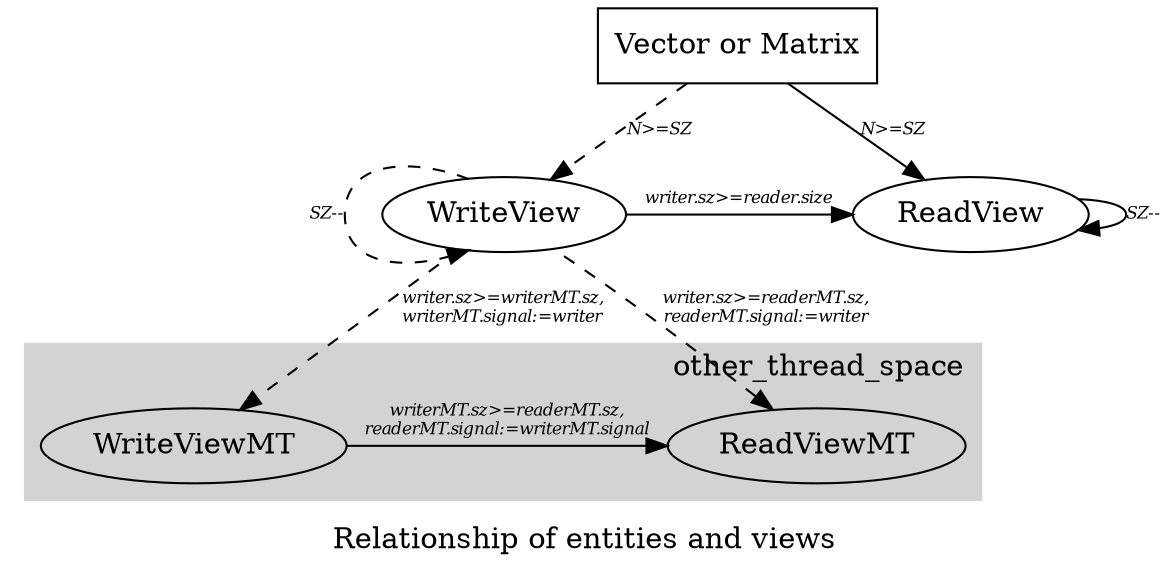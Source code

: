 digraph G_VIEWS {

	edge [fontsize=8, fontname="Times-Italic"]
	label="Relationship of entities and views"

        Entity[label="Vector or Matrix",
	       shape=box];
	
	{
		node [shape=ellipse]
		rank=same
		ReadView;
		WriteView;
	}
	Entity -> ReadView[label="N>=SZ"];
	Entity -> WriteView [label="N>=SZ", style=dashed];

	ReadView -> ReadView[label="SZ--"];
	WriteView : nw-> WriteView : sw[label="SZ--", style=dashed];
	WriteView -> ReadView[label="writer.sz>=reader.size"]

	subgraph cluster0 {
		label="other_thread_space"
		labeljust="r"
		style=filled
		color=lightgray
		{
			rank=same
			ReadViewMT;
			WriteViewMT;
		}
		
			WriteView -> WriteViewMT[label="writer.sz>=writerMT.sz,\nwriterMT.signal:=writer", labelfloat=false, style=dashed]

		

			ReadViewMT->WriteView[label="writer.sz>=readerMT.sz,\nreaderMT.signal:=writer", labelfloat=false, dir=back, style=dashed]


			WriteViewMT -> ReadViewMT[label="writerMT.sz>=readerMT.sz,\nreaderMT.signal:=writerMT.signal", constraint=false]

	}
}